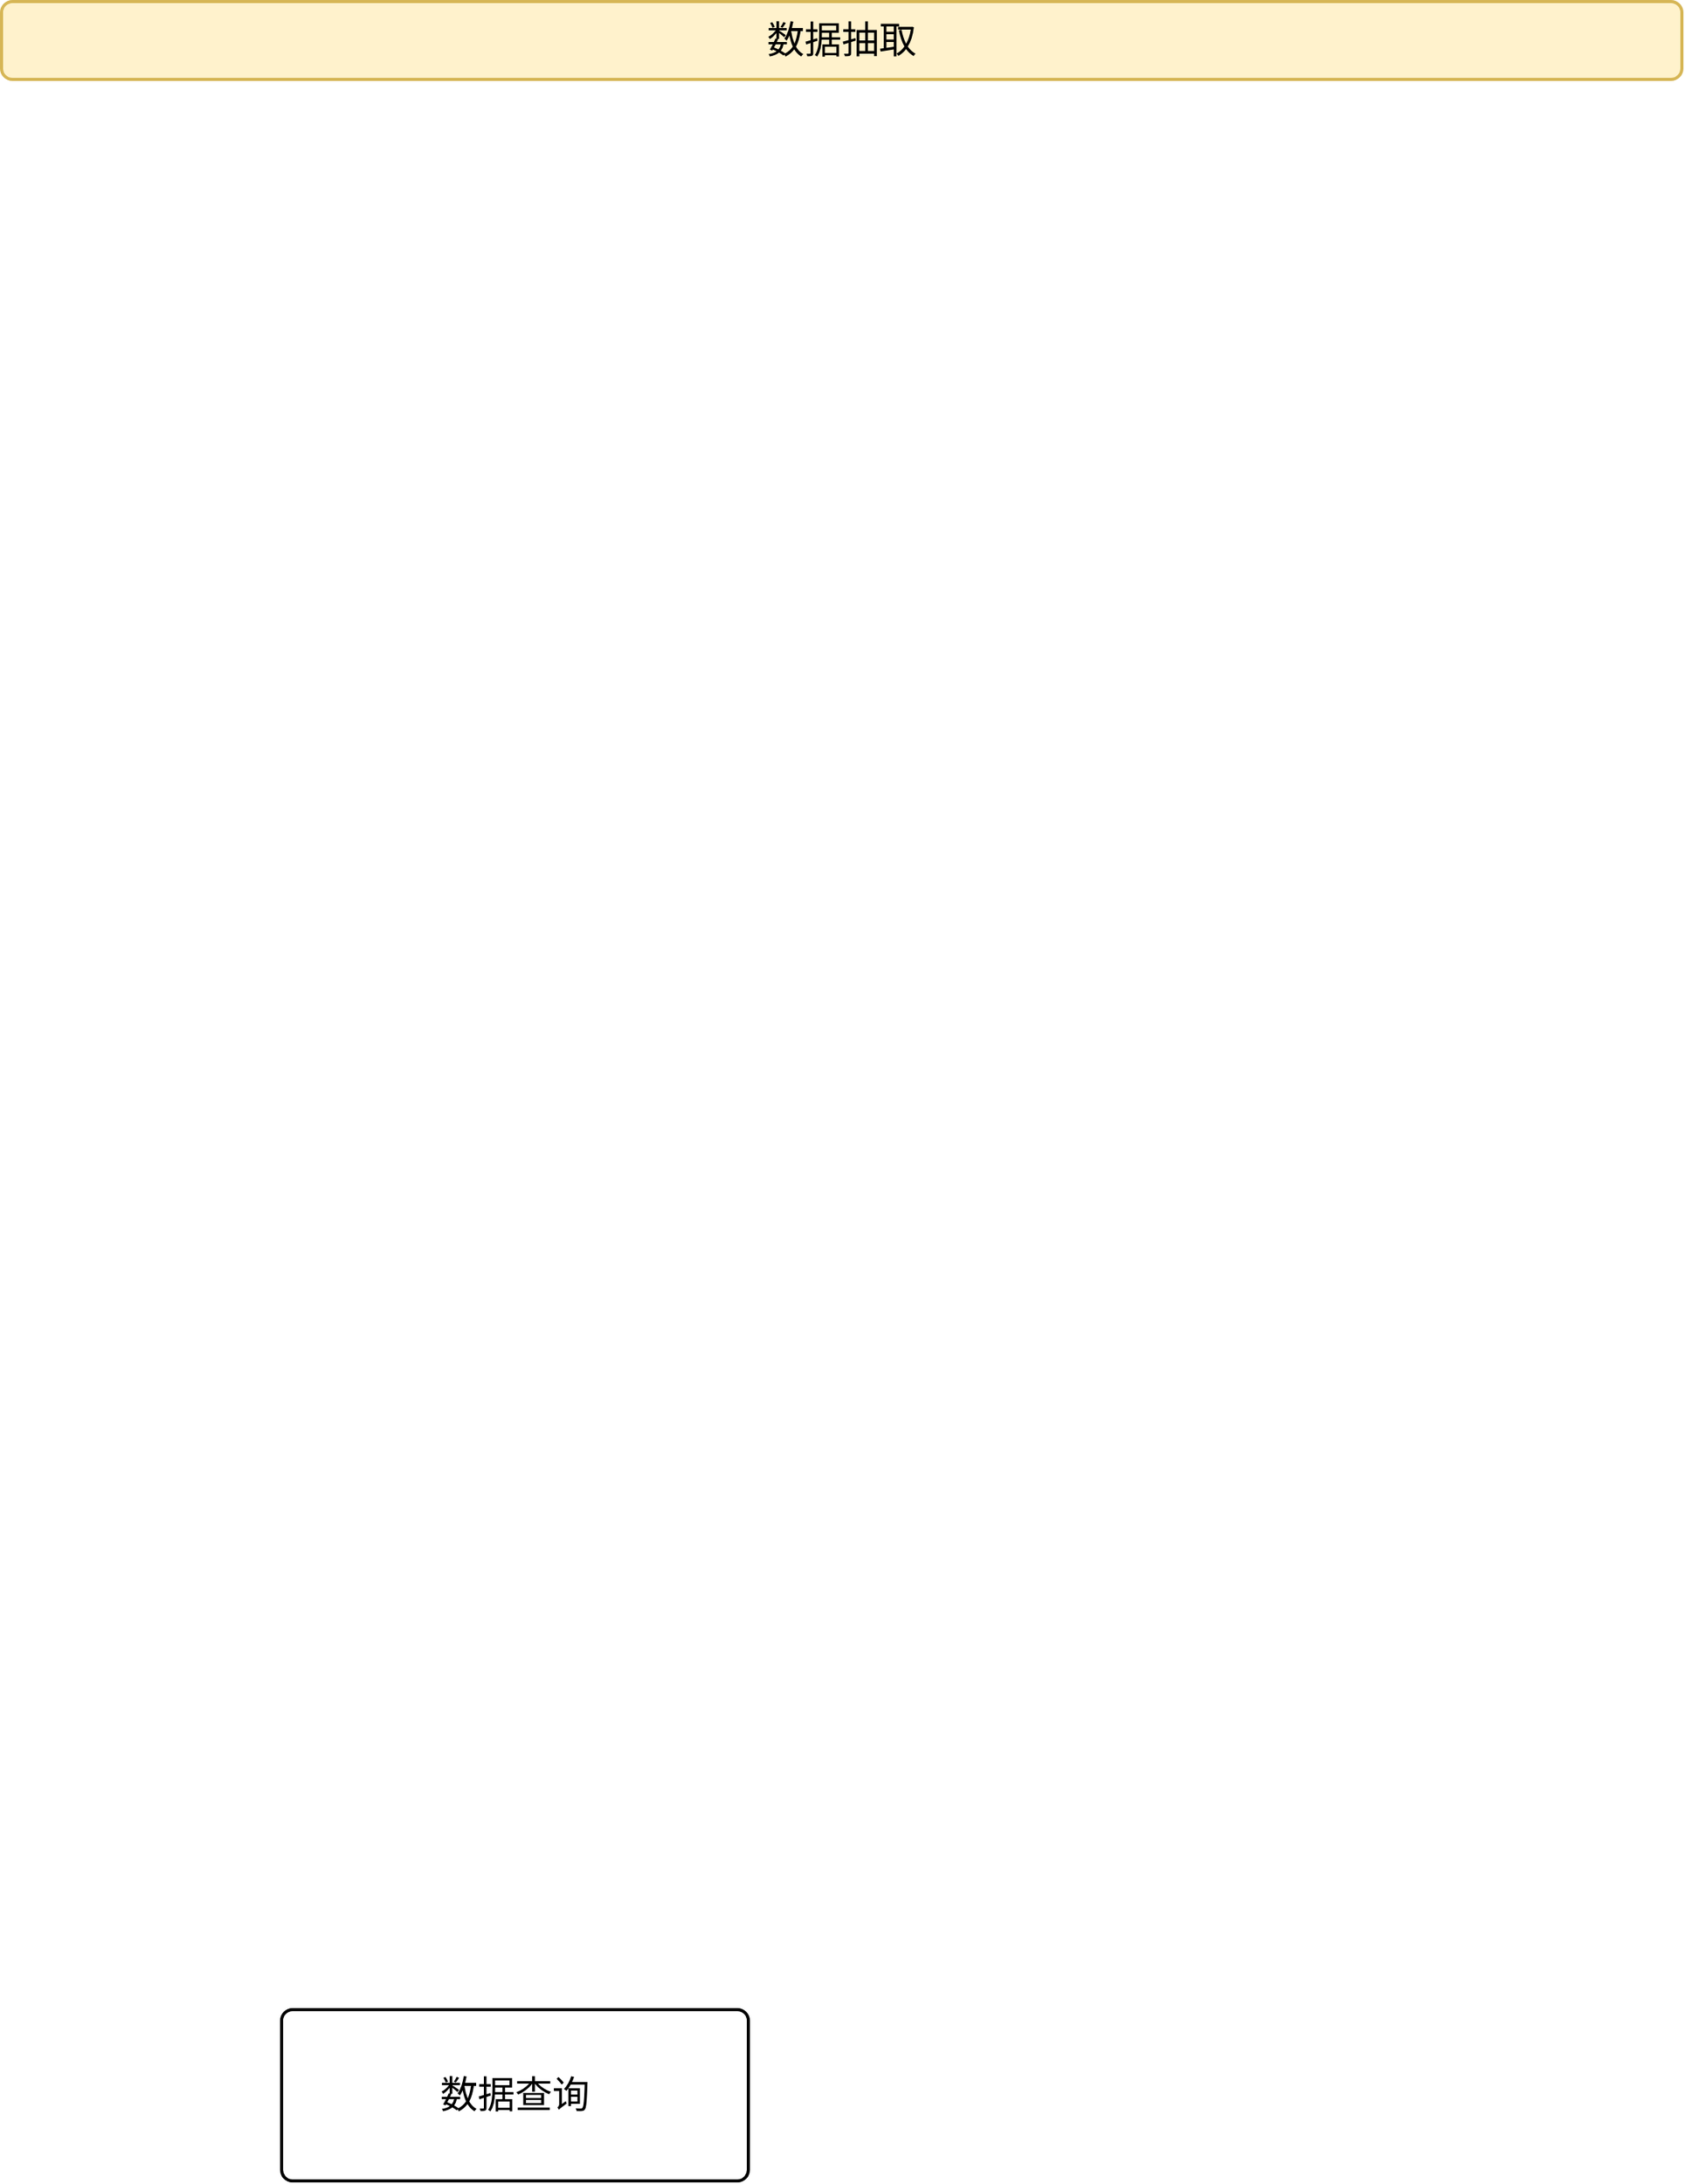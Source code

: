 <mxfile version="20.6.2" type="github">
  <diagram id="C5RBs43oDa-KdzZeNtuy" name="Page-1">
    <mxGraphModel dx="1422" dy="706" grid="1" gridSize="10" guides="1" tooltips="1" connect="1" arrows="1" fold="1" page="1" pageScale="1" pageWidth="827" pageHeight="1169" math="0" shadow="0">
      <root>
        <mxCell id="WIyWlLk6GJQsqaUBKTNV-0" />
        <mxCell id="WIyWlLk6GJQsqaUBKTNV-1" parent="WIyWlLk6GJQsqaUBKTNV-0" />
        <mxCell id="nk7Bj7bGvsP4v9pZRPrX-5" value="&lt;font style=&quot;font-size: 24px;&quot;&gt;数据抽取&lt;/font&gt;" style="rounded=1;whiteSpace=wrap;html=1;absoluteArcSize=1;arcSize=14;strokeWidth=2;fillColor=#fff2cc;strokeColor=#d6b656;" parent="WIyWlLk6GJQsqaUBKTNV-1" vertex="1">
          <mxGeometry x="90" y="50" width="1080" height="50" as="geometry" />
        </mxCell>
        <mxCell id="nk7Bj7bGvsP4v9pZRPrX-6" value="&lt;font style=&quot;font-size: 24px;&quot;&gt;数据查询&lt;/font&gt;" style="rounded=1;whiteSpace=wrap;html=1;absoluteArcSize=1;arcSize=14;strokeWidth=2;" parent="WIyWlLk6GJQsqaUBKTNV-1" vertex="1">
          <mxGeometry x="270" y="1340" width="300" height="110" as="geometry" />
        </mxCell>
      </root>
    </mxGraphModel>
  </diagram>
</mxfile>

